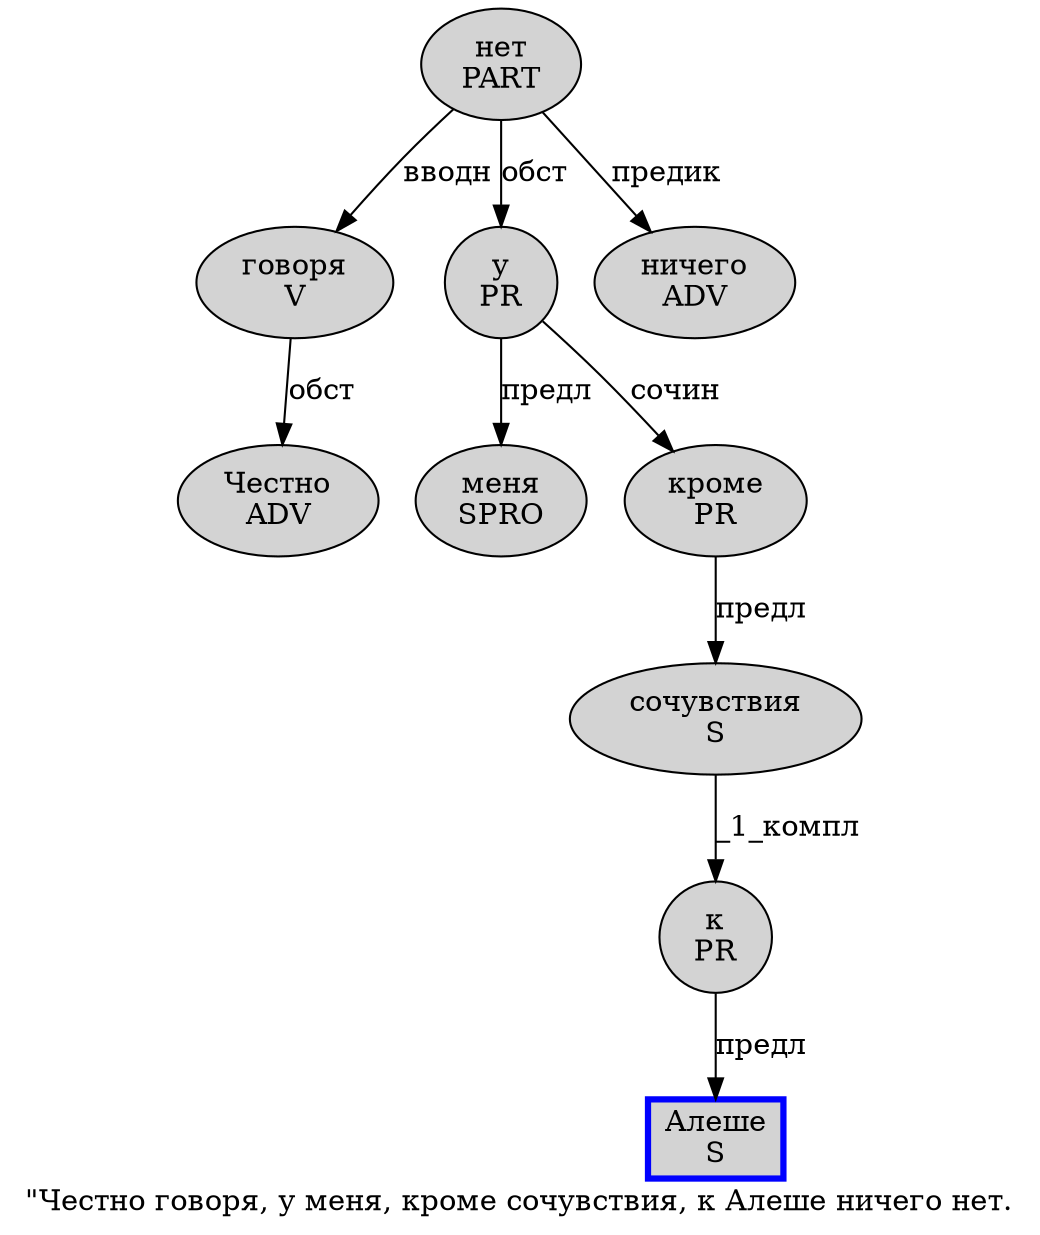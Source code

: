digraph SENTENCE_1527 {
	graph [label="\"Честно говоря, у меня, кроме сочувствия, к Алеше ничего нет."]
	node [style=filled]
		1 [label="Честно
ADV" color="" fillcolor=lightgray penwidth=1 shape=ellipse]
		2 [label="говоря
V" color="" fillcolor=lightgray penwidth=1 shape=ellipse]
		4 [label="у
PR" color="" fillcolor=lightgray penwidth=1 shape=ellipse]
		5 [label="меня
SPRO" color="" fillcolor=lightgray penwidth=1 shape=ellipse]
		7 [label="кроме
PR" color="" fillcolor=lightgray penwidth=1 shape=ellipse]
		8 [label="сочувствия
S" color="" fillcolor=lightgray penwidth=1 shape=ellipse]
		10 [label="к
PR" color="" fillcolor=lightgray penwidth=1 shape=ellipse]
		11 [label="Алеше
S" color=blue fillcolor=lightgray penwidth=3 shape=box]
		12 [label="ничего
ADV" color="" fillcolor=lightgray penwidth=1 shape=ellipse]
		13 [label="нет
PART" color="" fillcolor=lightgray penwidth=1 shape=ellipse]
			4 -> 5 [label="предл"]
			4 -> 7 [label="сочин"]
			13 -> 2 [label="вводн"]
			13 -> 4 [label="обст"]
			13 -> 12 [label="предик"]
			7 -> 8 [label="предл"]
			10 -> 11 [label="предл"]
			8 -> 10 [label="_1_компл"]
			2 -> 1 [label="обст"]
}
